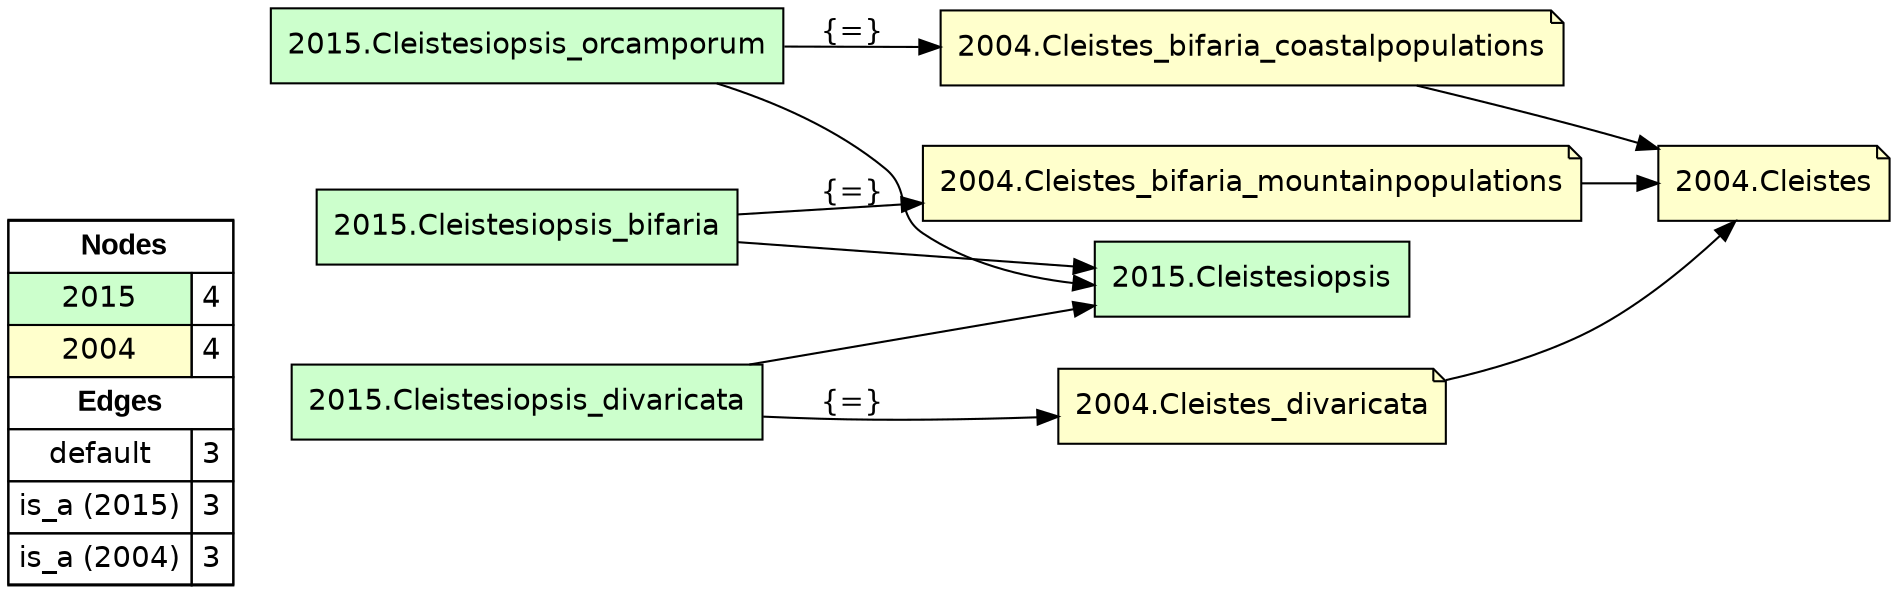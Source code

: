 digraph{
rankdir=LR
node[shape=circle style=filled fillcolor="#FFFFFF"] 
node[shape=box style=filled fillcolor="#CCFFCC" fontname="helvetica"] 
"2015.Cleistesiopsis_bifaria"
"2015.Cleistesiopsis_orcamporum"
"2015.Cleistesiopsis"
"2015.Cleistesiopsis_divaricata"
node[shape=circle style=filled fillcolor="#FFFFFF"] 
node[shape=note style=filled fillcolor="#FFFFCC" fontname="helvetica"] 
"2004.Cleistes_bifaria_coastalpopulations"
"2004.Cleistes_bifaria_mountainpopulations"
"2004.Cleistes_divaricata"
"2004.Cleistes"
edge[style=solid color="#000000" constraint=true penwidth=1 dir=forward]
edge[style=solid color="#000000" constraint=true penwidth=1 dir=forward]
"2015.Cleistesiopsis_bifaria" -> "2004.Cleistes_bifaria_mountainpopulations" [label="{=}"]
"2015.Cleistesiopsis_orcamporum" -> "2004.Cleistes_bifaria_coastalpopulations" [label="{=}"]
"2015.Cleistesiopsis_divaricata" -> "2004.Cleistes_divaricata" [label="{=}"]
edge[style=solid color="#000000" constraint=true penwidth=1 dir=forward]
edge[style=solid color="#000000" constraint=true penwidth=1 dir=forward]
"2015.Cleistesiopsis_orcamporum" -> "2015.Cleistesiopsis"
"2015.Cleistesiopsis_bifaria" -> "2015.Cleistesiopsis"
"2015.Cleistesiopsis_divaricata" -> "2015.Cleistesiopsis"
edge[style=solid color="#000000" constraint=true penwidth=1 dir=forward]
edge[style=solid color="#000000" constraint=true penwidth=1 dir=forward]
"2004.Cleistes_divaricata" -> "2004.Cleistes"
"2004.Cleistes_bifaria_mountainpopulations" -> "2004.Cleistes"
"2004.Cleistes_bifaria_coastalpopulations" -> "2004.Cleistes"
edge[style=solid color="#000000" constraint=true penwidth=1 dir=forward]
edge[style=dashed color="#AA00FF" constraint=true penwidth=2 dir=both]
node[shape=box] 
{rank=source Legend [fillcolor= white margin=0 label=< 
 <TABLE BORDER="0" CELLBORDER="1" CELLSPACING="0" CELLPADDING="4"> 
<TR> <TD COLSPAN="2"><font face="Arial Black"> Nodes</font></TD> </TR> 
<TR> 
 <TD bgcolor="#CCFFCC" fontname="helvetica">2015</TD> 
 <TD>4</TD> 
 </TR> 
<TR> 
 <TD bgcolor="#FFFFCC" fontname="helvetica">2004</TD> 
 <TD>4</TD> 
 </TR> 
<TR> <TD COLSPAN="2"><font face = "Arial Black"> Edges </font></TD> </TR> 
<TR> 
 <TD><font color ="#000000">default</font></TD><TD>3</TD>
</TR>
<TR> 
 <TD><font color ="#000000">is_a (2015)</font></TD><TD>3</TD>
</TR>
<TR> 
 <TD><font color ="#000000">is_a (2004)</font></TD><TD>3</TD>
</TR>
</TABLE> 
 >] } 
}